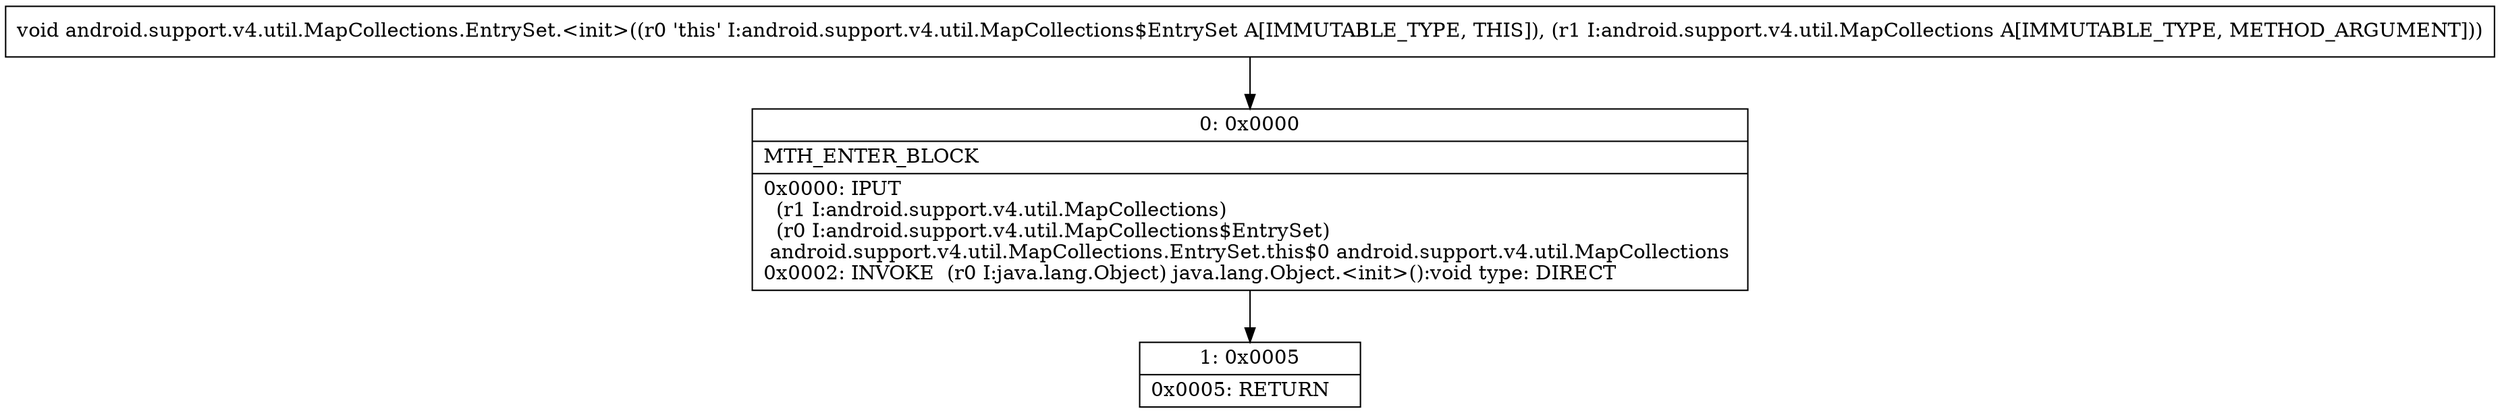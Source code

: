 digraph "CFG forandroid.support.v4.util.MapCollections.EntrySet.\<init\>(Landroid\/support\/v4\/util\/MapCollections;)V" {
Node_0 [shape=record,label="{0\:\ 0x0000|MTH_ENTER_BLOCK\l|0x0000: IPUT  \l  (r1 I:android.support.v4.util.MapCollections)\l  (r0 I:android.support.v4.util.MapCollections$EntrySet)\l android.support.v4.util.MapCollections.EntrySet.this$0 android.support.v4.util.MapCollections \l0x0002: INVOKE  (r0 I:java.lang.Object) java.lang.Object.\<init\>():void type: DIRECT \l}"];
Node_1 [shape=record,label="{1\:\ 0x0005|0x0005: RETURN   \l}"];
MethodNode[shape=record,label="{void android.support.v4.util.MapCollections.EntrySet.\<init\>((r0 'this' I:android.support.v4.util.MapCollections$EntrySet A[IMMUTABLE_TYPE, THIS]), (r1 I:android.support.v4.util.MapCollections A[IMMUTABLE_TYPE, METHOD_ARGUMENT])) }"];
MethodNode -> Node_0;
Node_0 -> Node_1;
}

